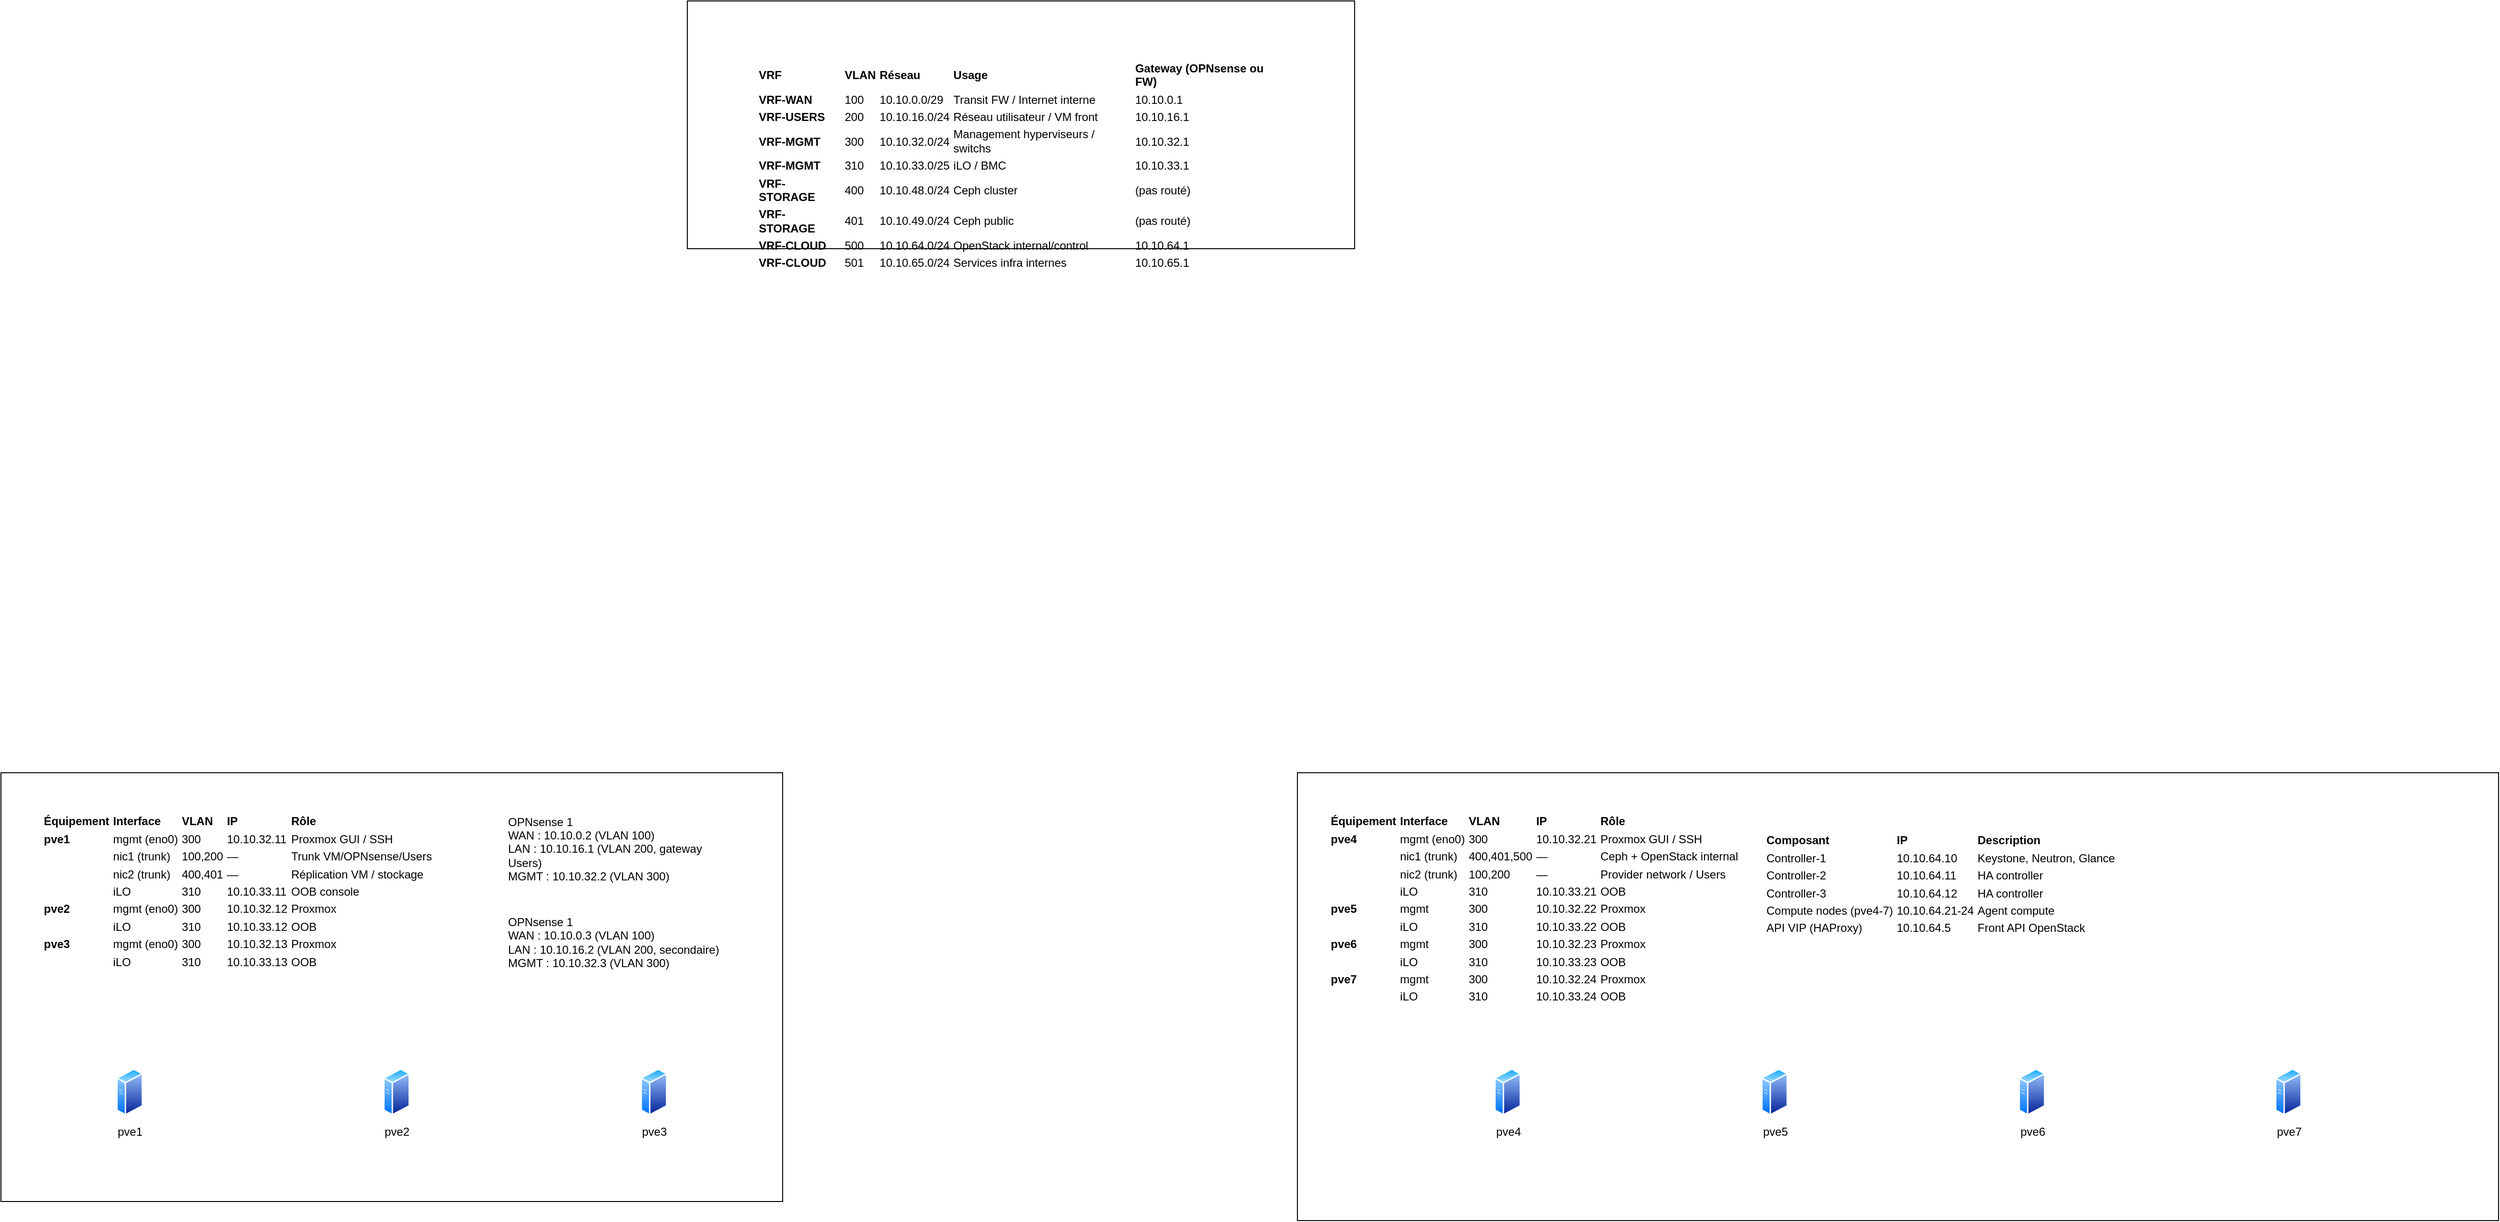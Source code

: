 <mxfile version="28.2.8">
  <diagram name="Page-1" id="qw3HEzxv-JdLIg8q5i_I">
    <mxGraphModel dx="2084" dy="2291" grid="1" gridSize="10" guides="1" tooltips="1" connect="1" arrows="1" fold="1" page="1" pageScale="1" pageWidth="827" pageHeight="1169" math="0" shadow="0">
      <root>
        <mxCell id="0" />
        <mxCell id="1" parent="0" />
        <mxCell id="X6GxW74mEFsJ6_o9GuTO-40" value="" style="rounded=0;whiteSpace=wrap;html=1;" vertex="1" parent="1">
          <mxGeometry x="1330" y="-1040" width="700" height="260" as="geometry" />
        </mxCell>
        <mxCell id="X6GxW74mEFsJ6_o9GuTO-2" value="" style="rounded=0;whiteSpace=wrap;html=1;" vertex="1" parent="1">
          <mxGeometry x="610" y="-230" width="820" height="450" as="geometry" />
        </mxCell>
        <mxCell id="gda7CDKdBggoays2mfxM-1" value="pve1" style="image;aspect=fixed;perimeter=ellipsePerimeter;html=1;align=center;shadow=0;dashed=0;spacingTop=3;image=img/lib/active_directory/generic_server.svg;" parent="1" vertex="1">
          <mxGeometry x="731" y="80" width="28.0" height="50" as="geometry" />
        </mxCell>
        <mxCell id="gda7CDKdBggoays2mfxM-2" value="pve2" style="image;aspect=fixed;perimeter=ellipsePerimeter;html=1;align=center;shadow=0;dashed=0;spacingTop=3;image=img/lib/active_directory/generic_server.svg;" parent="1" vertex="1">
          <mxGeometry x="1011" y="80" width="28.0" height="50" as="geometry" />
        </mxCell>
        <mxCell id="gda7CDKdBggoays2mfxM-3" value="pve3" style="image;aspect=fixed;perimeter=ellipsePerimeter;html=1;align=center;shadow=0;dashed=0;spacingTop=3;image=img/lib/active_directory/generic_server.svg;" parent="1" vertex="1">
          <mxGeometry x="1281" y="80" width="28.0" height="50" as="geometry" />
        </mxCell>
        <mxCell id="X6GxW74mEFsJ6_o9GuTO-9" value="&lt;div&gt;&lt;span style=&quot;background-color: transparent; color: light-dark(rgb(0, 0, 0), rgb(255, 255, 255));&quot;&gt;OPNsense 1&lt;/span&gt;&lt;/div&gt;&lt;span style=&quot;background-color: transparent; color: light-dark(rgb(0, 0, 0), rgb(255, 255, 255));&quot;&gt;WAN : 10.10.0.2 (VLAN 100)&lt;br&gt;&lt;/span&gt;&lt;span style=&quot;background-color: transparent; color: light-dark(rgb(0, 0, 0), rgb(255, 255, 255));&quot;&gt;LAN : 10.10.16.1 (VLAN 200, gateway Users)&lt;/span&gt;&lt;span style=&quot;background-color: transparent; color: light-dark(rgb(0, 0, 0), rgb(255, 255, 255));&quot;&gt;&lt;br&gt;&lt;/span&gt;&lt;span style=&quot;background-color: transparent; color: light-dark(rgb(0, 0, 0), rgb(255, 255, 255));&quot;&gt;MGMT : 10.10.32.2 (VLAN 300)&lt;/span&gt;" style="text;html=1;whiteSpace=wrap;strokeColor=none;fillColor=none;align=left;verticalAlign=middle;rounded=0;" vertex="1" parent="1">
          <mxGeometry x="1140" y="-190" width="240" height="80" as="geometry" />
        </mxCell>
        <mxCell id="X6GxW74mEFsJ6_o9GuTO-10" value="&lt;div style=&quot;&quot;&gt;&lt;span style=&quot;background-color: transparent; color: light-dark(rgb(0, 0, 0), rgb(255, 255, 255));&quot;&gt;OPNsense 1&lt;/span&gt;&lt;/div&gt;&lt;span style=&quot;color: light-dark(rgb(0, 0, 0), rgb(255, 255, 255)); background-color: transparent;&quot;&gt;WAN : 10.10.0.3 (VLAN 100)&lt;br&gt;&lt;/span&gt;&lt;span style=&quot;color: light-dark(rgb(0, 0, 0), rgb(255, 255, 255)); background-color: transparent;&quot;&gt;LAN : 10.10.16.2 (VLAN 200, secondaire)&lt;/span&gt;&lt;span style=&quot;color: light-dark(rgb(0, 0, 0), rgb(255, 255, 255)); background-color: transparent;&quot;&gt;&lt;br&gt;&lt;/span&gt;&lt;span style=&quot;color: light-dark(rgb(0, 0, 0), rgb(255, 255, 255)); background-color: transparent;&quot;&gt;MGMT : 10.10.32.3 (VLAN 300)&lt;/span&gt;" style="text;html=1;whiteSpace=wrap;strokeColor=none;fillColor=none;align=left;verticalAlign=middle;rounded=0;" vertex="1" parent="1">
          <mxGeometry x="1140" y="-90" width="240" height="75" as="geometry" />
        </mxCell>
        <mxCell id="X6GxW74mEFsJ6_o9GuTO-24" value="&lt;br&gt;&lt;table&gt;&lt;thead&gt;&lt;tr&gt;&lt;th&gt;Équipement&lt;/th&gt;&lt;th&gt;Interface&lt;/th&gt;&lt;th&gt;VLAN&lt;/th&gt;&lt;th&gt;IP&lt;/th&gt;&lt;th&gt;Rôle&lt;/th&gt;&lt;/tr&gt;&lt;/thead&gt;&lt;tbody&gt;&lt;tr&gt;&lt;td&gt;&lt;strong&gt;pve1&lt;/strong&gt;&lt;/td&gt;&lt;td&gt;mgmt (eno0)&lt;/td&gt;&lt;td&gt;300&lt;/td&gt;&lt;td&gt;10.10.32.11&lt;/td&gt;&lt;td&gt;Proxmox GUI / SSH&lt;/td&gt;&lt;/tr&gt;&lt;tr&gt;&lt;td&gt;&lt;/td&gt;&lt;td&gt;nic1 (trunk)&lt;/td&gt;&lt;td&gt;100,200&lt;/td&gt;&lt;td&gt;—&lt;/td&gt;&lt;td&gt;Trunk VM/OPNsense/Users&lt;/td&gt;&lt;/tr&gt;&lt;tr&gt;&lt;td&gt;&lt;/td&gt;&lt;td&gt;nic2 (trunk)&lt;/td&gt;&lt;td&gt;400,401&lt;/td&gt;&lt;td&gt;—&lt;/td&gt;&lt;td&gt;Réplication VM / stockage&lt;/td&gt;&lt;/tr&gt;&lt;tr&gt;&lt;td&gt;&lt;/td&gt;&lt;td&gt;iLO&lt;/td&gt;&lt;td&gt;310&lt;/td&gt;&lt;td&gt;10.10.33.11&lt;/td&gt;&lt;td&gt;OOB console&lt;/td&gt;&lt;/tr&gt;&lt;tr&gt;&lt;td&gt;&lt;strong&gt;pve2&lt;/strong&gt;&lt;/td&gt;&lt;td&gt;mgmt (eno0)&lt;/td&gt;&lt;td&gt;300&lt;/td&gt;&lt;td&gt;10.10.32.12&lt;/td&gt;&lt;td&gt;Proxmox&lt;/td&gt;&lt;/tr&gt;&lt;tr&gt;&lt;td&gt;&lt;/td&gt;&lt;td&gt;iLO&lt;/td&gt;&lt;td&gt;310&lt;/td&gt;&lt;td&gt;10.10.33.12&lt;/td&gt;&lt;td&gt;OOB&lt;/td&gt;&lt;/tr&gt;&lt;tr&gt;&lt;td&gt;&lt;strong&gt;pve3&lt;/strong&gt;&lt;/td&gt;&lt;td&gt;mgmt (eno0)&lt;/td&gt;&lt;td&gt;300&lt;/td&gt;&lt;td&gt;10.10.32.13&lt;/td&gt;&lt;td&gt;Proxmox&lt;/td&gt;&lt;/tr&gt;&lt;tr&gt;&lt;td&gt;&lt;/td&gt;&lt;td&gt;iLO&lt;/td&gt;&lt;td&gt;310&lt;/td&gt;&lt;td&gt;10.10.33.13&lt;/td&gt;&lt;td&gt;OOB&amp;nbsp; &amp;nbsp;&amp;nbsp;&lt;br&gt;&lt;/td&gt;&lt;/tr&gt;&lt;/tbody&gt;&lt;/table&gt;" style="text;whiteSpace=wrap;html=1;" vertex="1" parent="1">
          <mxGeometry x="650" y="-210" width="430" height="190" as="geometry" />
        </mxCell>
        <mxCell id="X6GxW74mEFsJ6_o9GuTO-26" value="" style="rounded=0;whiteSpace=wrap;html=1;" vertex="1" parent="1">
          <mxGeometry x="1970" y="-230" width="1260" height="470" as="geometry" />
        </mxCell>
        <mxCell id="X6GxW74mEFsJ6_o9GuTO-27" value="pve4" style="image;aspect=fixed;perimeter=ellipsePerimeter;html=1;align=center;shadow=0;dashed=0;spacingTop=3;image=img/lib/active_directory/generic_server.svg;" vertex="1" parent="1">
          <mxGeometry x="2176.5" y="80" width="28.0" height="50" as="geometry" />
        </mxCell>
        <mxCell id="X6GxW74mEFsJ6_o9GuTO-28" value="pve5" style="image;aspect=fixed;perimeter=ellipsePerimeter;html=1;align=center;shadow=0;dashed=0;spacingTop=3;image=img/lib/active_directory/generic_server.svg;" vertex="1" parent="1">
          <mxGeometry x="2456.5" y="80" width="28.0" height="50" as="geometry" />
        </mxCell>
        <mxCell id="X6GxW74mEFsJ6_o9GuTO-29" value="pve6" style="image;aspect=fixed;perimeter=ellipsePerimeter;html=1;align=center;shadow=0;dashed=0;spacingTop=3;image=img/lib/active_directory/generic_server.svg;" vertex="1" parent="1">
          <mxGeometry x="2726.5" y="80" width="28.0" height="50" as="geometry" />
        </mxCell>
        <mxCell id="X6GxW74mEFsJ6_o9GuTO-34" value="pve7" style="image;aspect=fixed;perimeter=ellipsePerimeter;html=1;align=center;shadow=0;dashed=0;spacingTop=3;image=img/lib/active_directory/generic_server.svg;" vertex="1" parent="1">
          <mxGeometry x="2995.5" y="80" width="28.0" height="50" as="geometry" />
        </mxCell>
        <mxCell id="X6GxW74mEFsJ6_o9GuTO-37" value="&lt;br&gt;&lt;table&gt;&lt;thead&gt;&lt;tr&gt;&lt;th&gt;Équipement&lt;/th&gt;&lt;th&gt;Interface&lt;/th&gt;&lt;th&gt;VLAN&lt;/th&gt;&lt;th&gt;IP&lt;/th&gt;&lt;th&gt;Rôle&lt;/th&gt;&lt;/tr&gt;&lt;/thead&gt;&lt;tbody&gt;&lt;tr&gt;&lt;td&gt;&lt;strong&gt;pve4&lt;/strong&gt;&lt;/td&gt;&lt;td&gt;mgmt (eno0)&lt;/td&gt;&lt;td&gt;300&lt;/td&gt;&lt;td&gt;10.10.32.21&lt;/td&gt;&lt;td&gt;Proxmox GUI / SSH&lt;/td&gt;&lt;/tr&gt;&lt;tr&gt;&lt;td&gt;&lt;/td&gt;&lt;td&gt;nic1 (trunk)&lt;/td&gt;&lt;td&gt;400,401,500&lt;/td&gt;&lt;td&gt;—&lt;/td&gt;&lt;td&gt;Ceph + OpenStack internal&lt;/td&gt;&lt;/tr&gt;&lt;tr&gt;&lt;td&gt;&lt;/td&gt;&lt;td&gt;nic2 (trunk)&lt;/td&gt;&lt;td&gt;100,200&lt;/td&gt;&lt;td&gt;—&lt;/td&gt;&lt;td&gt;Provider network / Users&lt;/td&gt;&lt;/tr&gt;&lt;tr&gt;&lt;td&gt;&lt;/td&gt;&lt;td&gt;iLO&lt;/td&gt;&lt;td&gt;310&lt;/td&gt;&lt;td&gt;10.10.33.21&lt;/td&gt;&lt;td&gt;OOB&lt;/td&gt;&lt;/tr&gt;&lt;tr&gt;&lt;td&gt;&lt;strong&gt;pve5&lt;/strong&gt;&lt;/td&gt;&lt;td&gt;mgmt&lt;/td&gt;&lt;td&gt;300&lt;/td&gt;&lt;td&gt;10.10.32.22&lt;/td&gt;&lt;td&gt;Proxmox&lt;/td&gt;&lt;/tr&gt;&lt;tr&gt;&lt;td&gt;&lt;/td&gt;&lt;td&gt;iLO&lt;/td&gt;&lt;td&gt;310&lt;/td&gt;&lt;td&gt;10.10.33.22&lt;/td&gt;&lt;td&gt;OOB&lt;/td&gt;&lt;/tr&gt;&lt;tr&gt;&lt;td&gt;&lt;strong&gt;pve6&lt;/strong&gt;&lt;/td&gt;&lt;td&gt;mgmt&lt;/td&gt;&lt;td&gt;300&lt;/td&gt;&lt;td&gt;10.10.32.23&lt;/td&gt;&lt;td&gt;Proxmox&lt;/td&gt;&lt;/tr&gt;&lt;tr&gt;&lt;td&gt;&lt;/td&gt;&lt;td&gt;iLO&lt;/td&gt;&lt;td&gt;310&lt;/td&gt;&lt;td&gt;10.10.33.23&lt;/td&gt;&lt;td&gt;OOB&lt;/td&gt;&lt;/tr&gt;&lt;tr&gt;&lt;td&gt;&lt;strong&gt;pve7&lt;/strong&gt;&lt;/td&gt;&lt;td&gt;mgmt&lt;/td&gt;&lt;td&gt;300&lt;/td&gt;&lt;td&gt;10.10.32.24&lt;/td&gt;&lt;td&gt;Proxmox&lt;/td&gt;&lt;/tr&gt;&lt;tr&gt;&lt;td&gt;&lt;/td&gt;&lt;td&gt;iLO&lt;/td&gt;&lt;td&gt;310&lt;/td&gt;&lt;td&gt;10.10.33.24&lt;/td&gt;&lt;td&gt;OOB&lt;/td&gt;&lt;/tr&gt;&lt;/tbody&gt;&lt;/table&gt;" style="text;whiteSpace=wrap;html=1;" vertex="1" parent="1">
          <mxGeometry x="2000" y="-210" width="450" height="230" as="geometry" />
        </mxCell>
        <mxCell id="X6GxW74mEFsJ6_o9GuTO-38" value="&lt;br&gt;&lt;table&gt;&lt;thead&gt;&lt;tr&gt;&lt;th&gt;Composant&lt;/th&gt;&lt;th&gt;IP&lt;/th&gt;&lt;th&gt;Description&lt;/th&gt;&lt;/tr&gt;&lt;/thead&gt;&lt;tbody&gt;&lt;tr&gt;&lt;td&gt;Controller-1&lt;/td&gt;&lt;td&gt;10.10.64.10&lt;/td&gt;&lt;td&gt;Keystone, Neutron, Glance&lt;/td&gt;&lt;/tr&gt;&lt;tr&gt;&lt;td&gt;Controller-2&lt;/td&gt;&lt;td&gt;10.10.64.11&lt;/td&gt;&lt;td&gt;HA controller&lt;/td&gt;&lt;/tr&gt;&lt;tr&gt;&lt;td&gt;Controller-3&lt;/td&gt;&lt;td&gt;10.10.64.12&lt;/td&gt;&lt;td&gt;HA controller&lt;/td&gt;&lt;/tr&gt;&lt;tr&gt;&lt;td&gt;Compute nodes (pve4-7)&lt;/td&gt;&lt;td&gt;10.10.64.21-24&lt;/td&gt;&lt;td&gt;Agent compute&lt;/td&gt;&lt;/tr&gt;&lt;tr&gt;&lt;td&gt;API VIP (HAProxy)&lt;/td&gt;&lt;td&gt;10.10.64.5&lt;/td&gt;&lt;td&gt;Front API OpenStack&lt;/td&gt;&lt;/tr&gt;&lt;/tbody&gt;&lt;/table&gt;" style="text;whiteSpace=wrap;html=1;" vertex="1" parent="1">
          <mxGeometry x="2456.5" y="-190" width="390" height="140" as="geometry" />
        </mxCell>
        <mxCell id="X6GxW74mEFsJ6_o9GuTO-39" value="&lt;br&gt;&lt;br&gt;&lt;table&gt;&lt;thead&gt;&lt;tr&gt;&lt;th&gt;VRF&lt;/th&gt;&lt;th&gt;VLAN&lt;/th&gt;&lt;th&gt;Réseau&lt;/th&gt;&lt;th&gt;Usage&lt;/th&gt;&lt;th&gt;Gateway (OPNsense ou FW)&lt;/th&gt;&lt;/tr&gt;&lt;/thead&gt;&lt;tbody&gt;&lt;tr&gt;&lt;td&gt;&lt;strong&gt;VRF-WAN&lt;/strong&gt;&lt;/td&gt;&lt;td&gt;100&lt;/td&gt;&lt;td&gt;10.10.0.0/29&lt;/td&gt;&lt;td&gt;Transit FW / Internet interne&lt;/td&gt;&lt;td&gt;10.10.0.1&lt;/td&gt;&lt;/tr&gt;&lt;tr&gt;&lt;td&gt;&lt;strong&gt;VRF-USERS&lt;/strong&gt;&lt;/td&gt;&lt;td&gt;200&lt;/td&gt;&lt;td&gt;10.10.16.0/24&lt;/td&gt;&lt;td&gt;Réseau utilisateur / VM front&lt;/td&gt;&lt;td&gt;10.10.16.1&lt;/td&gt;&lt;/tr&gt;&lt;tr&gt;&lt;td&gt;&lt;strong&gt;VRF-MGMT&lt;/strong&gt;&lt;/td&gt;&lt;td&gt;300&lt;/td&gt;&lt;td&gt;10.10.32.0/24&lt;/td&gt;&lt;td&gt;Management hyperviseurs / switchs&lt;/td&gt;&lt;td&gt;10.10.32.1&lt;/td&gt;&lt;/tr&gt;&lt;tr&gt;&lt;td&gt;&lt;strong&gt;VRF-MGMT&lt;/strong&gt;&lt;/td&gt;&lt;td&gt;310&lt;/td&gt;&lt;td&gt;10.10.33.0/25&lt;/td&gt;&lt;td&gt;iLO / BMC&lt;/td&gt;&lt;td&gt;10.10.33.1&lt;/td&gt;&lt;/tr&gt;&lt;tr&gt;&lt;td&gt;&lt;strong&gt;VRF-STORAGE&lt;/strong&gt;&lt;/td&gt;&lt;td&gt;400&lt;/td&gt;&lt;td&gt;10.10.48.0/24&lt;/td&gt;&lt;td&gt;Ceph cluster&lt;/td&gt;&lt;td&gt;(pas routé)&lt;/td&gt;&lt;/tr&gt;&lt;tr&gt;&lt;td&gt;&lt;strong&gt;VRF-STORAGE&lt;/strong&gt;&lt;/td&gt;&lt;td&gt;401&lt;/td&gt;&lt;td&gt;10.10.49.0/24&lt;/td&gt;&lt;td&gt;Ceph public&lt;/td&gt;&lt;td&gt;(pas routé)&lt;/td&gt;&lt;/tr&gt;&lt;tr&gt;&lt;td&gt;&lt;strong&gt;VRF-CLOUD&lt;/strong&gt;&lt;/td&gt;&lt;td&gt;500&lt;/td&gt;&lt;td&gt;10.10.64.0/24&lt;/td&gt;&lt;td&gt;OpenStack internal/control&lt;/td&gt;&lt;td&gt;10.10.64.1&lt;/td&gt;&lt;/tr&gt;&lt;tr&gt;&lt;td&gt;&lt;strong&gt;VRF-CLOUD&lt;/strong&gt;&lt;/td&gt;&lt;td&gt;501&lt;/td&gt;&lt;td&gt;10.10.65.0/24&lt;/td&gt;&lt;td&gt;Services infra internes&lt;/td&gt;&lt;td&gt;10.10.65.1&lt;/td&gt;&lt;/tr&gt;&lt;/tbody&gt;&lt;/table&gt;" style="text;whiteSpace=wrap;html=1;" vertex="1" parent="1">
          <mxGeometry x="1400" y="-1015" width="560" height="210" as="geometry" />
        </mxCell>
      </root>
    </mxGraphModel>
  </diagram>
</mxfile>
